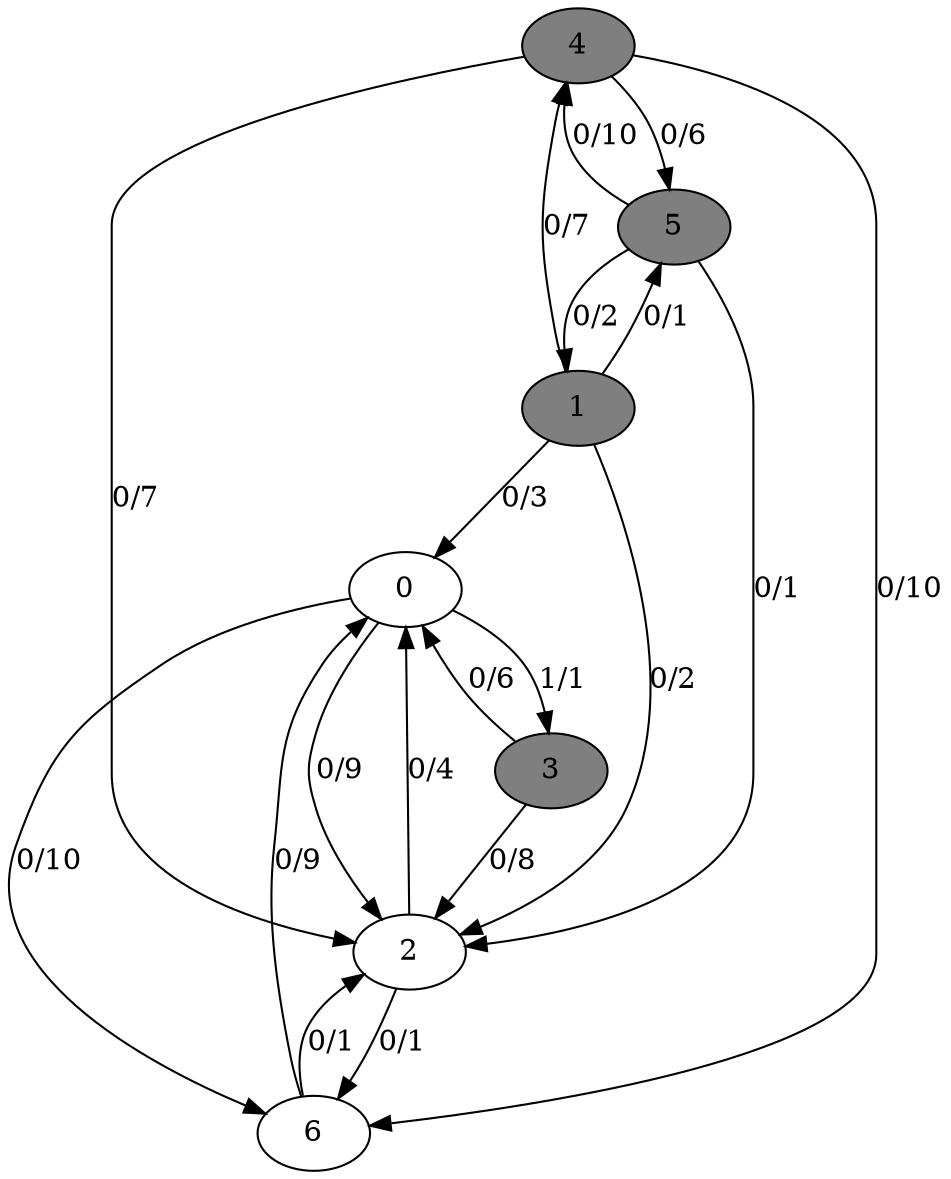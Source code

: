 digraph G {
	0[style=filled fillcolor=grey100];
	0->2[label ="0/9"] ;
	0->3[label ="1/1"] ;
	0->6[label ="0/10"] ;
	1[style=filled fillcolor=grey50];
	1->0[label ="0/3"] ;
	1->2[label ="0/2"] ;
	1->4[label ="0/7"] ;
	1->5[label ="0/1"] ;
	2[style=filled fillcolor=grey100];
	2->0[label ="0/4"] ;
	2->6[label ="0/1"] ;
	3[style=filled fillcolor=grey50];
	3->0[label ="0/6"] ;
	3->2[label ="0/8"] ;
	4[style=filled fillcolor=grey50];
	4->2[label ="0/7"] ;
	4->5[label ="0/6"] ;
	4->6[label ="0/10"] ;
	5[style=filled fillcolor=grey50];
	5->1[label ="0/2"] ;
	5->2[label ="0/1"] ;
	5->4[label ="0/10"] ;
	6[style=filled fillcolor=grey100];
	6->0[label ="0/9"] ;
	6->2[label ="0/1"] ;
}
